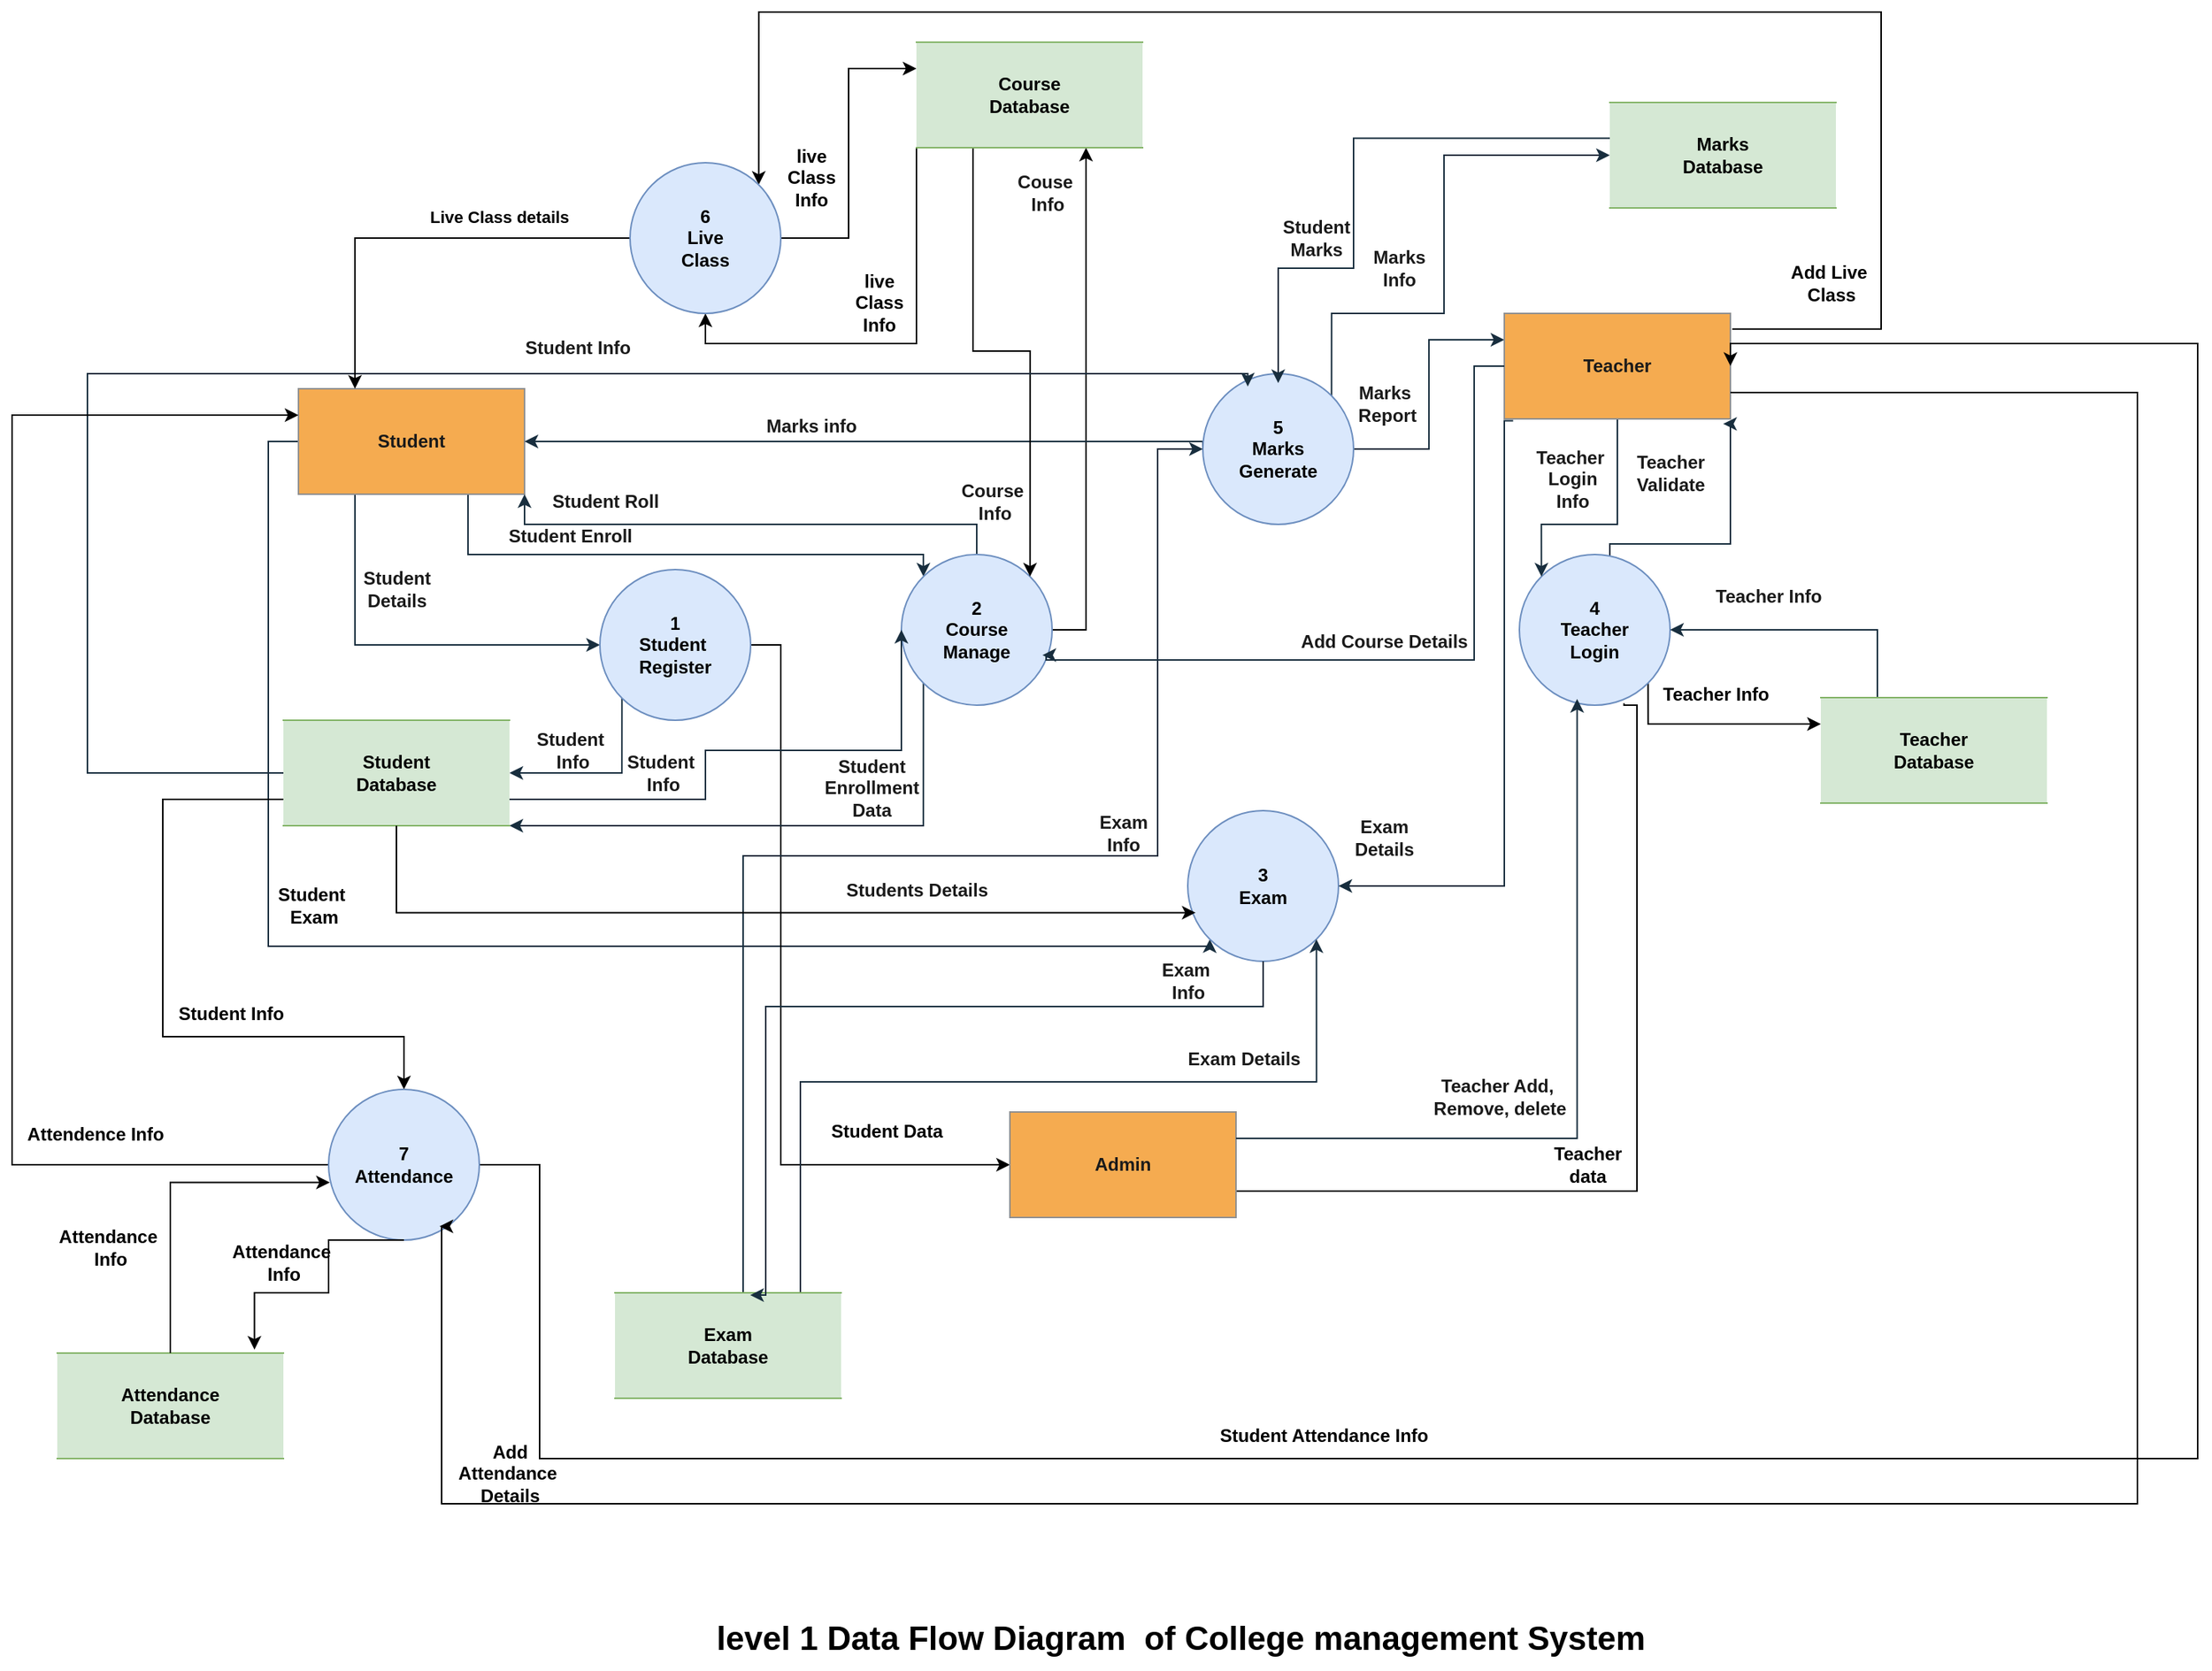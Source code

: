 <mxfile version="24.8.8">
  <diagram name="Page-1" id="-FiyF4BfpEK4GpRFa6xk">
    <mxGraphModel dx="1061" dy="547" grid="1" gridSize="10" guides="1" tooltips="1" connect="1" arrows="1" fold="1" page="1" pageScale="1" pageWidth="1654" pageHeight="1169" math="0" shadow="0">
      <root>
        <mxCell id="0" />
        <mxCell id="1" parent="0" />
        <mxCell id="WQAjMAXXMwpUOWAKvel7-142" style="edgeStyle=orthogonalEdgeStyle;rounded=0;orthogonalLoop=1;jettySize=auto;html=1;exitX=0.25;exitY=1;exitDx=0;exitDy=0;entryX=0;entryY=0.5;entryDx=0;entryDy=0;strokeColor=#182E3E;fontColor=#1A1A1A;fontStyle=1" parent="1" source="WQAjMAXXMwpUOWAKvel7-127" target="WQAjMAXXMwpUOWAKvel7-128" edge="1">
          <mxGeometry relative="1" as="geometry" />
        </mxCell>
        <mxCell id="WQAjMAXXMwpUOWAKvel7-145" style="edgeStyle=orthogonalEdgeStyle;rounded=0;orthogonalLoop=1;jettySize=auto;html=1;exitX=0.75;exitY=1;exitDx=0;exitDy=0;entryX=0;entryY=0;entryDx=0;entryDy=0;strokeColor=#182E3E;fontColor=#1A1A1A;fontStyle=1" parent="1" source="WQAjMAXXMwpUOWAKvel7-127" target="WQAjMAXXMwpUOWAKvel7-129" edge="1">
          <mxGeometry relative="1" as="geometry">
            <Array as="points">
              <mxPoint x="393" y="400" />
              <mxPoint x="695" y="400" />
            </Array>
          </mxGeometry>
        </mxCell>
        <mxCell id="WQAjMAXXMwpUOWAKvel7-167" style="edgeStyle=orthogonalEdgeStyle;rounded=0;orthogonalLoop=1;jettySize=auto;html=1;exitX=0;exitY=0.5;exitDx=0;exitDy=0;entryX=0;entryY=1;entryDx=0;entryDy=0;strokeColor=#182E3E;fontColor=#1A1A1A;fontStyle=1" parent="1" source="WQAjMAXXMwpUOWAKvel7-127" target="WQAjMAXXMwpUOWAKvel7-131" edge="1">
          <mxGeometry relative="1" as="geometry">
            <Array as="points">
              <mxPoint x="260" y="325" />
              <mxPoint x="260" y="660" />
              <mxPoint x="885" y="660" />
            </Array>
          </mxGeometry>
        </mxCell>
        <mxCell id="WQAjMAXXMwpUOWAKvel7-127" value="&lt;span&gt;Student&lt;/span&gt;" style="html=1;dashed=0;whiteSpace=wrap;labelBackgroundColor=none;fillColor=#F5AB50;strokeColor=#909090;fontColor=#1A1A1A;fontStyle=1" parent="1" vertex="1">
          <mxGeometry x="280" y="290" width="150" height="70" as="geometry" />
        </mxCell>
        <mxCell id="WQAjMAXXMwpUOWAKvel7-149" style="edgeStyle=orthogonalEdgeStyle;rounded=0;orthogonalLoop=1;jettySize=auto;html=1;exitX=0;exitY=1;exitDx=0;exitDy=0;entryX=1;entryY=0.5;entryDx=0;entryDy=0;strokeColor=#182E3E;fontColor=#1A1A1A;fontStyle=1" parent="1" source="WQAjMAXXMwpUOWAKvel7-128" target="WQAjMAXXMwpUOWAKvel7-137" edge="1">
          <mxGeometry relative="1" as="geometry">
            <Array as="points">
              <mxPoint x="495" y="545" />
            </Array>
          </mxGeometry>
        </mxCell>
        <mxCell id="PQfrKhIqfDEAwvToY8sM-42" style="edgeStyle=orthogonalEdgeStyle;rounded=0;orthogonalLoop=1;jettySize=auto;html=1;exitX=1;exitY=0.5;exitDx=0;exitDy=0;entryX=0;entryY=0.5;entryDx=0;entryDy=0;" parent="1" source="WQAjMAXXMwpUOWAKvel7-128" target="WQAjMAXXMwpUOWAKvel7-133" edge="1">
          <mxGeometry relative="1" as="geometry">
            <Array as="points">
              <mxPoint x="600" y="460" />
              <mxPoint x="600" y="805" />
            </Array>
          </mxGeometry>
        </mxCell>
        <mxCell id="WQAjMAXXMwpUOWAKvel7-128" value="&lt;span&gt;1&lt;/span&gt;&lt;div&gt;&lt;span&gt;Student&amp;nbsp;&lt;/span&gt;&lt;/div&gt;&lt;div&gt;&lt;span&gt;Register&lt;/span&gt;&lt;/div&gt;" style="shape=ellipse;html=1;dashed=0;whiteSpace=wrap;aspect=fixed;perimeter=ellipsePerimeter;labelBackgroundColor=none;fillColor=#dae8fc;strokeColor=#6c8ebf;fontStyle=1" parent="1" vertex="1">
          <mxGeometry x="480" y="410" width="100" height="100" as="geometry" />
        </mxCell>
        <mxCell id="WQAjMAXXMwpUOWAKvel7-147" style="edgeStyle=orthogonalEdgeStyle;rounded=0;orthogonalLoop=1;jettySize=auto;html=1;exitX=0.5;exitY=0;exitDx=0;exitDy=0;entryX=1;entryY=1;entryDx=0;entryDy=0;strokeColor=#182E3E;fontColor=#1A1A1A;fontStyle=1" parent="1" source="WQAjMAXXMwpUOWAKvel7-129" target="WQAjMAXXMwpUOWAKvel7-127" edge="1">
          <mxGeometry relative="1" as="geometry" />
        </mxCell>
        <mxCell id="WQAjMAXXMwpUOWAKvel7-153" style="edgeStyle=orthogonalEdgeStyle;rounded=0;orthogonalLoop=1;jettySize=auto;html=1;exitX=0;exitY=1;exitDx=0;exitDy=0;entryX=1;entryY=1;entryDx=0;entryDy=0;strokeColor=#182E3E;fontColor=#1A1A1A;fontStyle=1" parent="1" source="WQAjMAXXMwpUOWAKvel7-129" target="WQAjMAXXMwpUOWAKvel7-137" edge="1">
          <mxGeometry relative="1" as="geometry">
            <Array as="points">
              <mxPoint x="695" y="580" />
            </Array>
          </mxGeometry>
        </mxCell>
        <mxCell id="PQfrKhIqfDEAwvToY8sM-5" style="edgeStyle=orthogonalEdgeStyle;rounded=0;orthogonalLoop=1;jettySize=auto;html=1;exitX=1;exitY=0.5;exitDx=0;exitDy=0;entryX=0.75;entryY=1;entryDx=0;entryDy=0;" parent="1" source="WQAjMAXXMwpUOWAKvel7-129" target="WQAjMAXXMwpUOWAKvel7-138" edge="1">
          <mxGeometry relative="1" as="geometry" />
        </mxCell>
        <mxCell id="WQAjMAXXMwpUOWAKvel7-129" value="&lt;span&gt;2&lt;/span&gt;&lt;div&gt;&lt;span&gt;Course&lt;/span&gt;&lt;/div&gt;&lt;div&gt;&lt;span&gt;Manage&lt;/span&gt;&lt;/div&gt;" style="shape=ellipse;html=1;dashed=0;whiteSpace=wrap;aspect=fixed;perimeter=ellipsePerimeter;labelBackgroundColor=none;fillColor=#dae8fc;strokeColor=#6c8ebf;fontStyle=1" parent="1" vertex="1">
          <mxGeometry x="680" y="400" width="100" height="100" as="geometry" />
        </mxCell>
        <mxCell id="WQAjMAXXMwpUOWAKvel7-170" style="edgeStyle=orthogonalEdgeStyle;rounded=0;orthogonalLoop=1;jettySize=auto;html=1;exitX=0;exitY=0.5;exitDx=0;exitDy=0;entryX=1;entryY=0.5;entryDx=0;entryDy=0;strokeColor=#182E3E;fontColor=#1A1A1A;fontStyle=1" parent="1" source="WQAjMAXXMwpUOWAKvel7-130" target="WQAjMAXXMwpUOWAKvel7-127" edge="1">
          <mxGeometry relative="1" as="geometry">
            <Array as="points">
              <mxPoint x="880" y="325" />
            </Array>
          </mxGeometry>
        </mxCell>
        <mxCell id="WQAjMAXXMwpUOWAKvel7-193" style="edgeStyle=orthogonalEdgeStyle;rounded=0;orthogonalLoop=1;jettySize=auto;html=1;exitX=1;exitY=0.5;exitDx=0;exitDy=0;entryX=0;entryY=0.25;entryDx=0;entryDy=0;strokeColor=#182E3E;fontColor=#1A1A1A;" parent="1" source="WQAjMAXXMwpUOWAKvel7-130" target="WQAjMAXXMwpUOWAKvel7-134" edge="1">
          <mxGeometry relative="1" as="geometry" />
        </mxCell>
        <mxCell id="WQAjMAXXMwpUOWAKvel7-195" style="edgeStyle=orthogonalEdgeStyle;rounded=0;orthogonalLoop=1;jettySize=auto;html=1;exitX=1;exitY=0;exitDx=0;exitDy=0;entryX=0;entryY=0.5;entryDx=0;entryDy=0;strokeColor=#182E3E;fontColor=#1A1A1A;" parent="1" source="WQAjMAXXMwpUOWAKvel7-130" target="WQAjMAXXMwpUOWAKvel7-135" edge="1">
          <mxGeometry relative="1" as="geometry">
            <Array as="points">
              <mxPoint x="965" y="240" />
              <mxPoint x="1040" y="240" />
              <mxPoint x="1040" y="135" />
            </Array>
          </mxGeometry>
        </mxCell>
        <mxCell id="WQAjMAXXMwpUOWAKvel7-130" value="&lt;span&gt;5&lt;/span&gt;&lt;div&gt;&lt;span&gt;Marks&lt;/span&gt;&lt;/div&gt;&lt;div&gt;&lt;span&gt;Gener&lt;/span&gt;&lt;span style=&quot;color: rgba(0, 0, 0, 0); font-family: monospace; font-size: 0px; text-align: start; text-wrap-mode: nowrap; background-color: initial;&quot;&gt;%3CmxGraphModel%3E%3Croot%3E%3CmxCell%20id%3D%220%22%2F%3E%3CmxCell%20id%3D%221%22%20parent%3D%220%22%2F%3E%3CmxCell%20id%3D%222%22%20value%3D%22%26lt%3Bb%26gt%3B1%26lt%3B%2Fb%26gt%3B%26lt%3Bdiv%26gt%3B%26lt%3Bb%26gt%3BStudent%26amp%3Bnbsp%3B%26lt%3B%2Fb%26gt%3B%26lt%3B%2Fdiv%26gt%3B%26lt%3Bdiv%26gt%3B%26lt%3Bb%26gt%3BRegister%26lt%3B%2Fb%26gt%3B%26lt%3B%2Fdiv%26gt%3B%22%20style%3D%22shape%3Dellipse%3Bhtml%3D1%3Bdashed%3D0%3BwhiteSpace%3Dwrap%3Baspect%3Dfixed%3Bperimeter%3DellipsePerimeter%3B%22%20vertex%3D%221%22%20parent%3D%221%22%3E%3CmxGeometry%20x%3D%22680%22%20y%3D%22400%22%20width%3D%2270%22%20height%3D%2270%22%20as%3D%22geometry%22%2F%3E%3C%2FmxCell%3E%3C%2Froot%3E%3C%2FmxGraphModel%3E&lt;/span&gt;&lt;span style=&quot;background-color: initial;&quot;&gt;ate&lt;/span&gt;&lt;/div&gt;" style="shape=ellipse;html=1;dashed=0;whiteSpace=wrap;aspect=fixed;perimeter=ellipsePerimeter;labelBackgroundColor=none;fillColor=#dae8fc;strokeColor=#6c8ebf;fontStyle=1" parent="1" vertex="1">
          <mxGeometry x="880" y="280" width="100" height="100" as="geometry" />
        </mxCell>
        <mxCell id="WQAjMAXXMwpUOWAKvel7-131" value="&lt;span&gt;3&lt;/span&gt;&lt;div&gt;&lt;span&gt;Exam&lt;/span&gt;&lt;/div&gt;" style="shape=ellipse;html=1;dashed=0;whiteSpace=wrap;aspect=fixed;perimeter=ellipsePerimeter;labelBackgroundColor=none;fillColor=#dae8fc;strokeColor=#6c8ebf;fontStyle=1" parent="1" vertex="1">
          <mxGeometry x="870" y="570" width="100" height="100" as="geometry" />
        </mxCell>
        <mxCell id="WQAjMAXXMwpUOWAKvel7-182" style="edgeStyle=orthogonalEdgeStyle;rounded=0;orthogonalLoop=1;jettySize=auto;html=1;exitX=0.5;exitY=0;exitDx=0;exitDy=0;entryX=0.968;entryY=1.047;entryDx=0;entryDy=0;strokeColor=#182E3E;fontColor=#1A1A1A;entryPerimeter=0;fontStyle=1" parent="1" target="WQAjMAXXMwpUOWAKvel7-134" edge="1">
          <mxGeometry relative="1" as="geometry">
            <mxPoint x="1150" y="403" as="sourcePoint" />
            <mxPoint x="1229.8" y="315.73" as="targetPoint" />
            <Array as="points">
              <mxPoint x="1150" y="393" />
              <mxPoint x="1230" y="393" />
              <mxPoint x="1230" y="313" />
            </Array>
          </mxGeometry>
        </mxCell>
        <mxCell id="WQAjMAXXMwpUOWAKvel7-188" style="edgeStyle=orthogonalEdgeStyle;rounded=0;orthogonalLoop=1;jettySize=auto;html=1;exitX=0.039;exitY=1.017;exitDx=0;exitDy=0;entryX=1;entryY=0.5;entryDx=0;entryDy=0;strokeColor=#182E3E;fontColor=#1A1A1A;fontStyle=1;exitPerimeter=0;" parent="1" source="WQAjMAXXMwpUOWAKvel7-134" target="WQAjMAXXMwpUOWAKvel7-131" edge="1">
          <mxGeometry relative="1" as="geometry">
            <Array as="points">
              <mxPoint x="1080" y="311" />
              <mxPoint x="1080" y="620" />
            </Array>
          </mxGeometry>
        </mxCell>
        <mxCell id="PQfrKhIqfDEAwvToY8sM-20" style="edgeStyle=orthogonalEdgeStyle;rounded=0;orthogonalLoop=1;jettySize=auto;html=1;exitX=1;exitY=1;exitDx=0;exitDy=0;entryX=0;entryY=0.25;entryDx=0;entryDy=0;" parent="1" source="WQAjMAXXMwpUOWAKvel7-132" target="WQAjMAXXMwpUOWAKvel7-136" edge="1">
          <mxGeometry relative="1" as="geometry">
            <Array as="points">
              <mxPoint x="1175" y="513" />
            </Array>
          </mxGeometry>
        </mxCell>
        <mxCell id="PQfrKhIqfDEAwvToY8sM-44" style="edgeStyle=orthogonalEdgeStyle;rounded=0;orthogonalLoop=1;jettySize=auto;html=1;exitX=0.694;exitY=0.988;exitDx=0;exitDy=0;entryX=1;entryY=0.75;entryDx=0;entryDy=0;exitPerimeter=0;" parent="1" source="WQAjMAXXMwpUOWAKvel7-132" edge="1">
          <mxGeometry relative="1" as="geometry">
            <mxPoint x="1108" y="500" as="sourcePoint" />
            <mxPoint x="870" y="822.5" as="targetPoint" />
            <Array as="points">
              <mxPoint x="1168" y="500" />
              <mxPoint x="1168" y="823" />
            </Array>
          </mxGeometry>
        </mxCell>
        <mxCell id="WQAjMAXXMwpUOWAKvel7-132" value="4&lt;div&gt;Teacher&lt;br&gt;Login&lt;/div&gt;" style="shape=ellipse;html=1;dashed=0;whiteSpace=wrap;aspect=fixed;perimeter=ellipsePerimeter;labelBackgroundColor=none;fillColor=#dae8fc;strokeColor=#6c8ebf;fontStyle=1" parent="1" vertex="1">
          <mxGeometry x="1090" y="400" width="100" height="100" as="geometry" />
        </mxCell>
        <mxCell id="WQAjMAXXMwpUOWAKvel7-133" value="&lt;span&gt;Admin&lt;/span&gt;" style="html=1;dashed=0;whiteSpace=wrap;labelBackgroundColor=none;fillColor=#F5AB50;strokeColor=#909090;fontColor=#1A1A1A;fontStyle=1" parent="1" vertex="1">
          <mxGeometry x="752" y="770" width="150" height="70" as="geometry" />
        </mxCell>
        <mxCell id="WQAjMAXXMwpUOWAKvel7-180" style="edgeStyle=orthogonalEdgeStyle;rounded=0;orthogonalLoop=1;jettySize=auto;html=1;exitX=0.5;exitY=1;exitDx=0;exitDy=0;entryX=0;entryY=0;entryDx=0;entryDy=0;strokeColor=#182E3E;fontColor=#1A1A1A;fontStyle=1" parent="1" source="WQAjMAXXMwpUOWAKvel7-134" target="WQAjMAXXMwpUOWAKvel7-132" edge="1">
          <mxGeometry relative="1" as="geometry">
            <Array as="points">
              <mxPoint x="1155" y="380" />
              <mxPoint x="1105" y="380" />
            </Array>
          </mxGeometry>
        </mxCell>
        <mxCell id="PQfrKhIqfDEAwvToY8sM-13" style="edgeStyle=orthogonalEdgeStyle;rounded=0;orthogonalLoop=1;jettySize=auto;html=1;exitX=1.008;exitY=0.149;exitDx=0;exitDy=0;entryX=1;entryY=0;entryDx=0;entryDy=0;exitPerimeter=0;" parent="1" source="WQAjMAXXMwpUOWAKvel7-134" target="PQfrKhIqfDEAwvToY8sM-3" edge="1">
          <mxGeometry relative="1" as="geometry">
            <Array as="points">
              <mxPoint x="1330" y="250" />
              <mxPoint x="1330" y="40" />
              <mxPoint x="585" y="40" />
            </Array>
          </mxGeometry>
        </mxCell>
        <mxCell id="WQAjMAXXMwpUOWAKvel7-134" value="&lt;span&gt;Teacher&lt;/span&gt;" style="html=1;dashed=0;whiteSpace=wrap;labelBackgroundColor=none;fillColor=#F5AB50;strokeColor=#909090;fontColor=#1A1A1A;fontStyle=1" parent="1" vertex="1">
          <mxGeometry x="1080" y="240" width="150" height="70" as="geometry" />
        </mxCell>
        <mxCell id="WQAjMAXXMwpUOWAKvel7-197" style="edgeStyle=orthogonalEdgeStyle;rounded=0;orthogonalLoop=1;jettySize=auto;html=1;exitX=0;exitY=0.25;exitDx=0;exitDy=0;entryX=0.5;entryY=0;entryDx=0;entryDy=0;strokeColor=#182E3E;fontColor=#1A1A1A;" parent="1" edge="1">
          <mxGeometry relative="1" as="geometry">
            <mxPoint x="1150" y="123.76" as="sourcePoint" />
            <mxPoint x="930" y="286.26" as="targetPoint" />
            <Array as="points">
              <mxPoint x="980" y="124" />
              <mxPoint x="980" y="210" />
              <mxPoint x="930" y="210" />
            </Array>
          </mxGeometry>
        </mxCell>
        <mxCell id="WQAjMAXXMwpUOWAKvel7-135" value="Marks&lt;div&gt;Database&lt;/div&gt;" style="html=1;dashed=0;whiteSpace=wrap;shape=partialRectangle;right=0;left=0;labelBackgroundColor=none;fillColor=#d5e8d4;strokeColor=#82b366;fontStyle=1" parent="1" vertex="1">
          <mxGeometry x="1150" y="100" width="150" height="70" as="geometry" />
        </mxCell>
        <mxCell id="WQAjMAXXMwpUOWAKvel7-186" style="edgeStyle=orthogonalEdgeStyle;rounded=0;orthogonalLoop=1;jettySize=auto;html=1;exitX=0.25;exitY=0;exitDx=0;exitDy=0;strokeColor=#182E3E;fontColor=#1A1A1A;fontStyle=1" parent="1" source="WQAjMAXXMwpUOWAKvel7-136" target="WQAjMAXXMwpUOWAKvel7-132" edge="1">
          <mxGeometry relative="1" as="geometry" />
        </mxCell>
        <mxCell id="WQAjMAXXMwpUOWAKvel7-136" value="Teacher&lt;span style=&quot;color: rgba(0, 0, 0, 0); font-family: monospace; font-size: 0px; text-align: start; text-wrap-mode: nowrap;&quot;&gt;%3CmxGraphModel%3E%3Croot%3E%3CmxCell%20id%3D%220%22%2F%3E%3CmxCell%20id%3D%221%22%20parent%3D%220%22%2F%3E%3CmxCell%20id%3D%222%22%20value%3D%22Marks%26lt%3Bdiv%26gt%3BDatabase%26lt%3B%2Fdiv%26gt%3B%22%20style%3D%22html%3D1%3Bdashed%3D0%3BwhiteSpace%3Dwrap%3Bshape%3DpartialRectangle%3Bright%3D0%3Bleft%3D0%3B%22%20vertex%3D%221%22%20parent%3D%221%22%3E%3CmxGeometry%20x%3D%221390%22%20y%3D%22570%22%20width%3D%22150%22%20height%3D%2270%22%20as%3D%22geometry%22%2F%3E%3C%2FmxCell%3E%3C%2Froot%3E%3C%2FmxGraphModel%3E&lt;/span&gt;&lt;br&gt;&lt;div&gt;D&lt;span style=&quot;color: rgba(0, 0, 0, 0); font-family: monospace; font-size: 0px; text-align: start; text-wrap-mode: nowrap; background-color: initial;&quot;&gt;%3CmxGraphModel%3E%3Croot%3E%3CmxCell%20id%3D%220%22%2F%3E%3CmxCell%20id%3D%221%22%20parent%3D%220%22%2F%3E%3CmxCell%20id%3D%222%22%20value%3D%22Marks%26lt%3Bdiv%26gt%3BDatabase%26lt%3B%2Fdiv%26gt%3B%22%20style%3D%22html%3D1%3Bdashed%3D0%3BwhiteSpace%3Dwrap%3Bshape%3DpartialRectangle%3Bright%3D0%3Bleft%3D0%3B%22%20vertex%3D%221%22%20parent%3D%221%22%3E%3CmxGeometry%20x%3D%221390%22%20y%3D%22570%22%20width%3D%22150%22%20height%3D%2270%22%20as%3D%22geometry%22%2F%3E%3C%2FmxCell%3E%3C%2Froot%3E%3C%2FmxGraphModel%3E&lt;/span&gt;&lt;span style=&quot;background-color: initial;&quot;&gt;atabase&lt;/span&gt;&lt;/div&gt;" style="html=1;dashed=0;whiteSpace=wrap;shape=partialRectangle;right=0;left=0;labelBackgroundColor=none;fillColor=#d5e8d4;strokeColor=#82b366;fontStyle=1" parent="1" vertex="1">
          <mxGeometry x="1290" y="495" width="150" height="70" as="geometry" />
        </mxCell>
        <mxCell id="WQAjMAXXMwpUOWAKvel7-151" style="edgeStyle=orthogonalEdgeStyle;rounded=0;orthogonalLoop=1;jettySize=auto;html=1;exitX=1;exitY=0.75;exitDx=0;exitDy=0;entryX=0;entryY=0.5;entryDx=0;entryDy=0;strokeColor=#182E3E;fontColor=#1A1A1A;fontStyle=1" parent="1" source="WQAjMAXXMwpUOWAKvel7-137" target="WQAjMAXXMwpUOWAKvel7-129" edge="1">
          <mxGeometry relative="1" as="geometry">
            <Array as="points">
              <mxPoint x="550" y="563" />
              <mxPoint x="550" y="530" />
              <mxPoint x="680" y="530" />
            </Array>
          </mxGeometry>
        </mxCell>
        <mxCell id="PQfrKhIqfDEAwvToY8sM-24" style="edgeStyle=orthogonalEdgeStyle;rounded=0;orthogonalLoop=1;jettySize=auto;html=1;exitX=0;exitY=0.75;exitDx=0;exitDy=0;" parent="1" source="WQAjMAXXMwpUOWAKvel7-137" target="PQfrKhIqfDEAwvToY8sM-22" edge="1">
          <mxGeometry relative="1" as="geometry">
            <Array as="points">
              <mxPoint x="190" y="563" />
              <mxPoint x="190" y="720" />
              <mxPoint x="350" y="720" />
            </Array>
          </mxGeometry>
        </mxCell>
        <mxCell id="WQAjMAXXMwpUOWAKvel7-137" value="&lt;div&gt;Student&lt;/div&gt;&lt;div&gt;D&lt;span style=&quot;color: rgba(0, 0, 0, 0); font-family: monospace; font-size: 0px; text-align: start; text-wrap-mode: nowrap; background-color: initial;&quot;&gt;%3CmxGraphModel%3E%3Croot%3E%3CmxCell%20id%3D%220%22%2F%3E%3CmxCell%20id%3D%221%22%20parent%3D%220%22%2F%3E%3CmxCell%20id%3D%222%22%20value%3D%22Marks%26lt%3Bdiv%26gt%3BDatabase%26lt%3B%2Fdiv%26gt%3B%22%20style%3D%22html%3D1%3Bdashed%3D0%3BwhiteSpace%3Dwrap%3Bshape%3DpartialRectangle%3Bright%3D0%3Bleft%3D0%3B%22%20vertex%3D%221%22%20parent%3D%221%22%3E%3CmxGeometry%20x%3D%221390%22%20y%3D%22570%22%20width%3D%22150%22%20height%3D%2270%22%20as%3D%22geometry%22%2F%3E%3C%2FmxCell%3E%3C%2Froot%3E%3C%2FmxGraphModel%3E&lt;/span&gt;&lt;span style=&quot;background-color: initial;&quot;&gt;atabase&lt;/span&gt;&lt;/div&gt;" style="html=1;dashed=0;whiteSpace=wrap;shape=partialRectangle;right=0;left=0;labelBackgroundColor=none;fillColor=#d5e8d4;strokeColor=#82b366;fontStyle=1" parent="1" vertex="1">
          <mxGeometry x="270" y="510" width="150" height="70" as="geometry" />
        </mxCell>
        <mxCell id="PQfrKhIqfDEAwvToY8sM-4" style="edgeStyle=orthogonalEdgeStyle;rounded=0;orthogonalLoop=1;jettySize=auto;html=1;exitX=0.25;exitY=1;exitDx=0;exitDy=0;entryX=1;entryY=0;entryDx=0;entryDy=0;" parent="1" source="WQAjMAXXMwpUOWAKvel7-138" target="WQAjMAXXMwpUOWAKvel7-129" edge="1">
          <mxGeometry relative="1" as="geometry" />
        </mxCell>
        <mxCell id="PQfrKhIqfDEAwvToY8sM-18" style="edgeStyle=orthogonalEdgeStyle;rounded=0;orthogonalLoop=1;jettySize=auto;html=1;exitX=0;exitY=1;exitDx=0;exitDy=0;entryX=0.5;entryY=1;entryDx=0;entryDy=0;" parent="1" source="WQAjMAXXMwpUOWAKvel7-138" target="PQfrKhIqfDEAwvToY8sM-3" edge="1">
          <mxGeometry relative="1" as="geometry" />
        </mxCell>
        <mxCell id="WQAjMAXXMwpUOWAKvel7-138" value="&lt;div&gt;Course&lt;/div&gt;&lt;div&gt;D&lt;span style=&quot;color: rgba(0, 0, 0, 0); font-family: monospace; font-size: 0px; text-align: start; text-wrap-mode: nowrap; background-color: initial;&quot;&gt;%3CmxGraphModel%3E%3Croot%3E%3CmxCell%20id%3D%220%22%2F%3E%3CmxCell%20id%3D%221%22%20parent%3D%220%22%2F%3E%3CmxCell%20id%3D%222%22%20value%3D%22Marks%26lt%3Bdiv%26gt%3BDatabase%26lt%3B%2Fdiv%26gt%3B%22%20style%3D%22html%3D1%3Bdashed%3D0%3BwhiteSpace%3Dwrap%3Bshape%3DpartialRectangle%3Bright%3D0%3Bleft%3D0%3B%22%20vertex%3D%221%22%20parent%3D%221%22%3E%3CmxGeometry%20x%3D%221390%22%20y%3D%22570%22%20width%3D%22150%22%20height%3D%2270%22%20as%3D%22geometry%22%2F%3E%3C%2FmxCell%3E%3C%2Froot%3E%3C%2FmxGraphModel%3E&lt;/span&gt;&lt;span style=&quot;background-color: initial;&quot;&gt;atabase&lt;/span&gt;&lt;/div&gt;" style="html=1;dashed=0;whiteSpace=wrap;shape=partialRectangle;right=0;left=0;labelBackgroundColor=none;fillColor=#d5e8d4;strokeColor=#82b366;fontStyle=1" parent="1" vertex="1">
          <mxGeometry x="690" y="60" width="150" height="70" as="geometry" />
        </mxCell>
        <mxCell id="WQAjMAXXMwpUOWAKvel7-172" style="edgeStyle=orthogonalEdgeStyle;rounded=0;orthogonalLoop=1;jettySize=auto;html=1;exitX=0.5;exitY=0;exitDx=0;exitDy=0;strokeColor=#182E3E;fontColor=#1A1A1A;fontStyle=1" parent="1" source="WQAjMAXXMwpUOWAKvel7-139" target="WQAjMAXXMwpUOWAKvel7-130" edge="1">
          <mxGeometry relative="1" as="geometry">
            <Array as="points">
              <mxPoint x="575" y="600" />
              <mxPoint x="850" y="600" />
              <mxPoint x="850" y="330" />
            </Array>
          </mxGeometry>
        </mxCell>
        <mxCell id="WQAjMAXXMwpUOWAKvel7-176" style="edgeStyle=orthogonalEdgeStyle;rounded=0;orthogonalLoop=1;jettySize=auto;html=1;exitX=0.75;exitY=0;exitDx=0;exitDy=0;entryX=1;entryY=1;entryDx=0;entryDy=0;strokeColor=#182E3E;fontColor=#1A1A1A;fontStyle=1" parent="1" source="WQAjMAXXMwpUOWAKvel7-139" target="WQAjMAXXMwpUOWAKvel7-131" edge="1">
          <mxGeometry relative="1" as="geometry">
            <Array as="points">
              <mxPoint x="613" y="750" />
              <mxPoint x="955" y="750" />
            </Array>
          </mxGeometry>
        </mxCell>
        <mxCell id="WQAjMAXXMwpUOWAKvel7-139" value="&lt;div&gt;Exam&lt;/div&gt;&lt;div&gt;&lt;span style=&quot;background-color: initial;&quot;&gt;D&lt;/span&gt;&lt;span style=&quot;background-color: initial; text-wrap-mode: nowrap; color: rgba(0, 0, 0, 0); font-family: monospace; font-size: 0px; text-align: start;&quot;&gt;%3CmxGraphModel%3E%3Croot%3E%3CmxCell%20id%3D%220%22%2F%3E%3CmxCell%20id%3D%221%22%20parent%3D%220%22%2F%3E%3CmxCell%20id%3D%222%22%20value%3D%22Marks%26lt%3Bdiv%26gt%3BDatabase%26lt%3B%2Fdiv%26gt%3B%22%20style%3D%22html%3D1%3Bdashed%3D0%3BwhiteSpace%3Dwrap%3Bshape%3DpartialRectangle%3Bright%3D0%3Bleft%3D0%3B%22%20vertex%3D%221%22%20parent%3D%221%22%3E%3CmxGeometry%20x%3D%221390%22%20y%3D%22570%22%20width%3D%22150%22%20height%3D%2270%22%20as%3D%22geometry%22%2F%3E%3C%2FmxCell%3E%3C%2Froot%3E%3C%2FmxGraphModel%3E&lt;/span&gt;&lt;span style=&quot;background-color: initial;&quot;&gt;atabase&lt;/span&gt;&lt;/div&gt;" style="html=1;dashed=0;whiteSpace=wrap;shape=partialRectangle;right=0;left=0;labelBackgroundColor=none;fillColor=#d5e8d4;strokeColor=#82b366;fontStyle=1" parent="1" vertex="1">
          <mxGeometry x="490" y="890" width="150" height="70" as="geometry" />
        </mxCell>
        <mxCell id="WQAjMAXXMwpUOWAKvel7-143" value="Student&lt;br&gt;Details" style="text;html=1;align=center;verticalAlign=middle;resizable=0;points=[];autosize=1;strokeColor=none;fillColor=none;fontColor=#1A1A1A;fontStyle=1" parent="1" vertex="1">
          <mxGeometry x="315" y="403" width="60" height="40" as="geometry" />
        </mxCell>
        <mxCell id="WQAjMAXXMwpUOWAKvel7-146" value="Student Enroll" style="text;html=1;align=center;verticalAlign=middle;resizable=0;points=[];autosize=1;strokeColor=none;fillColor=none;fontColor=#1A1A1A;fontStyle=1" parent="1" vertex="1">
          <mxGeometry x="410" y="373" width="100" height="30" as="geometry" />
        </mxCell>
        <mxCell id="WQAjMAXXMwpUOWAKvel7-148" value="Student Roll&amp;nbsp;" style="text;html=1;align=center;verticalAlign=middle;resizable=0;points=[];autosize=1;strokeColor=none;fillColor=none;fontColor=#1A1A1A;fontStyle=1" parent="1" vertex="1">
          <mxGeometry x="440" y="350" width="90" height="30" as="geometry" />
        </mxCell>
        <mxCell id="WQAjMAXXMwpUOWAKvel7-150" value="&lt;div&gt;Student&lt;div&gt;&amp;nbsp;Info&lt;/div&gt;&lt;/div&gt;" style="text;html=1;align=center;verticalAlign=middle;resizable=0;points=[];autosize=1;strokeColor=none;fillColor=none;fontColor=#1A1A1A;fontStyle=1" parent="1" vertex="1">
          <mxGeometry x="430" y="510" width="60" height="40" as="geometry" />
        </mxCell>
        <mxCell id="WQAjMAXXMwpUOWAKvel7-152" value="&lt;div&gt;Student&lt;div&gt;&amp;nbsp;Info&lt;/div&gt;&lt;/div&gt;" style="text;html=1;align=center;verticalAlign=middle;resizable=0;points=[];autosize=1;strokeColor=none;fillColor=none;fontColor=#1A1A1A;fontStyle=1" parent="1" vertex="1">
          <mxGeometry x="490" y="525" width="60" height="40" as="geometry" />
        </mxCell>
        <mxCell id="WQAjMAXXMwpUOWAKvel7-154" value="Student&lt;br&gt;Enrollment&lt;br&gt;Data" style="text;html=1;align=center;verticalAlign=middle;resizable=0;points=[];autosize=1;strokeColor=none;fillColor=none;fontColor=#1A1A1A;fontStyle=1" parent="1" vertex="1">
          <mxGeometry x="620" y="525" width="80" height="60" as="geometry" />
        </mxCell>
        <mxCell id="WQAjMAXXMwpUOWAKvel7-158" value="&lt;span&gt;Students Details&lt;/span&gt;" style="text;html=1;align=center;verticalAlign=middle;resizable=0;points=[];autosize=1;strokeColor=none;fillColor=none;fontColor=#1A1A1A;fontStyle=1" parent="1" vertex="1">
          <mxGeometry x="635" y="608" width="110" height="30" as="geometry" />
        </mxCell>
        <mxCell id="WQAjMAXXMwpUOWAKvel7-163" value="&lt;span&gt;Course&lt;/span&gt;&lt;div&gt;&lt;span&gt;&amp;nbsp;Info&lt;/span&gt;&lt;/div&gt;" style="text;html=1;align=center;verticalAlign=middle;resizable=0;points=[];autosize=1;strokeColor=none;fillColor=none;fontColor=#1A1A1A;fontStyle=1" parent="1" vertex="1">
          <mxGeometry x="710" y="345" width="60" height="40" as="geometry" />
        </mxCell>
        <mxCell id="WQAjMAXXMwpUOWAKvel7-165" value="&lt;span&gt;Couse&lt;/span&gt;&lt;div&gt;&lt;span&gt;&amp;nbsp;Info&lt;/span&gt;&lt;/div&gt;" style="text;html=1;align=center;verticalAlign=middle;resizable=0;points=[];autosize=1;strokeColor=none;fillColor=none;fontColor=#1A1A1A;fontStyle=1" parent="1" vertex="1">
          <mxGeometry x="745" y="140" width="60" height="40" as="geometry" />
        </mxCell>
        <mxCell id="WQAjMAXXMwpUOWAKvel7-171" value="Marks info" style="text;html=1;align=center;verticalAlign=middle;resizable=0;points=[];autosize=1;strokeColor=none;fillColor=none;fontColor=#1A1A1A;fontStyle=1" parent="1" vertex="1">
          <mxGeometry x="580" y="300" width="80" height="30" as="geometry" />
        </mxCell>
        <mxCell id="WQAjMAXXMwpUOWAKvel7-173" value="&lt;span&gt;Exam&lt;br&gt;Info&lt;/span&gt;" style="text;html=1;align=center;verticalAlign=middle;resizable=0;points=[];autosize=1;strokeColor=none;fillColor=none;fontColor=#1A1A1A;fontStyle=1" parent="1" vertex="1">
          <mxGeometry x="802" y="565" width="50" height="40" as="geometry" />
        </mxCell>
        <mxCell id="WQAjMAXXMwpUOWAKvel7-174" style="edgeStyle=orthogonalEdgeStyle;rounded=0;orthogonalLoop=1;jettySize=auto;html=1;exitX=0.5;exitY=1;exitDx=0;exitDy=0;entryX=0.598;entryY=0.022;entryDx=0;entryDy=0;entryPerimeter=0;strokeColor=#182E3E;fontColor=#1A1A1A;fontStyle=1" parent="1" source="WQAjMAXXMwpUOWAKvel7-131" target="WQAjMAXXMwpUOWAKvel7-139" edge="1">
          <mxGeometry relative="1" as="geometry">
            <Array as="points">
              <mxPoint x="920" y="700" />
              <mxPoint x="590" y="700" />
              <mxPoint x="590" y="891" />
            </Array>
          </mxGeometry>
        </mxCell>
        <mxCell id="WQAjMAXXMwpUOWAKvel7-175" value="&lt;span&gt;Exam&amp;nbsp;&lt;br&gt;Info&lt;/span&gt;" style="text;html=1;align=center;verticalAlign=middle;resizable=0;points=[];autosize=1;strokeColor=none;fillColor=none;fontColor=#1A1A1A;fontStyle=1" parent="1" vertex="1">
          <mxGeometry x="840" y="663" width="60" height="40" as="geometry" />
        </mxCell>
        <mxCell id="WQAjMAXXMwpUOWAKvel7-177" value="&lt;span&gt;Exam Details&lt;/span&gt;" style="text;html=1;align=center;verticalAlign=middle;resizable=0;points=[];autosize=1;strokeColor=none;fillColor=none;fontColor=#1A1A1A;fontStyle=1" parent="1" vertex="1">
          <mxGeometry x="862" y="720" width="90" height="30" as="geometry" />
        </mxCell>
        <mxCell id="WQAjMAXXMwpUOWAKvel7-178" style="edgeStyle=orthogonalEdgeStyle;rounded=0;orthogonalLoop=1;jettySize=auto;html=1;exitX=1;exitY=0.25;exitDx=0;exitDy=0;entryX=0.383;entryY=0.959;entryDx=0;entryDy=0;entryPerimeter=0;strokeColor=#182E3E;fontColor=#1A1A1A;fontStyle=1" parent="1" source="WQAjMAXXMwpUOWAKvel7-133" target="WQAjMAXXMwpUOWAKvel7-132" edge="1">
          <mxGeometry relative="1" as="geometry" />
        </mxCell>
        <mxCell id="WQAjMAXXMwpUOWAKvel7-179" value="&lt;span&gt;Teacher Add,&lt;/span&gt;&lt;div&gt;&lt;span&gt;&amp;nbsp;Remove, delete&lt;/span&gt;&lt;br&gt;&lt;/div&gt;" style="text;html=1;align=center;verticalAlign=middle;resizable=0;points=[];autosize=1;strokeColor=none;fillColor=none;fontColor=#1A1A1A;fontStyle=1" parent="1" vertex="1">
          <mxGeometry x="1020" y="740" width="110" height="40" as="geometry" />
        </mxCell>
        <mxCell id="WQAjMAXXMwpUOWAKvel7-181" value="&lt;span&gt;Teacher&amp;nbsp;&lt;/span&gt;&lt;div&gt;&lt;span&gt;Login&lt;/span&gt;&lt;div&gt;&lt;span&gt;Info&lt;/span&gt;&lt;/div&gt;&lt;/div&gt;" style="text;html=1;align=center;verticalAlign=middle;resizable=0;points=[];autosize=1;strokeColor=none;fillColor=none;fontColor=#1A1A1A;fontStyle=1" parent="1" vertex="1">
          <mxGeometry x="1090" y="320" width="70" height="60" as="geometry" />
        </mxCell>
        <mxCell id="WQAjMAXXMwpUOWAKvel7-183" value="&lt;span&gt;Teacher&lt;br&gt;Validate&lt;/span&gt;" style="text;html=1;align=center;verticalAlign=middle;resizable=0;points=[];autosize=1;strokeColor=none;fillColor=none;fontColor=#1A1A1A;fontStyle=1" parent="1" vertex="1">
          <mxGeometry x="1155" y="326" width="70" height="40" as="geometry" />
        </mxCell>
        <mxCell id="WQAjMAXXMwpUOWAKvel7-187" value="&lt;span&gt;Teacher Info&lt;/span&gt;" style="text;html=1;align=center;verticalAlign=middle;resizable=0;points=[];autosize=1;strokeColor=none;fillColor=none;fontColor=#1A1A1A;fontStyle=1" parent="1" vertex="1">
          <mxGeometry x="1210" y="413" width="90" height="30" as="geometry" />
        </mxCell>
        <mxCell id="WQAjMAXXMwpUOWAKvel7-189" value="&lt;span&gt;Exam&lt;br&gt;Details&lt;/span&gt;" style="text;html=1;align=center;verticalAlign=middle;resizable=0;points=[];autosize=1;strokeColor=none;fillColor=none;fontColor=#1A1A1A;fontStyle=1" parent="1" vertex="1">
          <mxGeometry x="970" y="568" width="60" height="40" as="geometry" />
        </mxCell>
        <mxCell id="WQAjMAXXMwpUOWAKvel7-191" style="edgeStyle=orthogonalEdgeStyle;rounded=0;orthogonalLoop=1;jettySize=auto;html=1;entryX=0.936;entryY=0.668;entryDx=0;entryDy=0;entryPerimeter=0;strokeColor=#182E3E;fontColor=#1A1A1A;fontStyle=1;exitX=0;exitY=0.5;exitDx=0;exitDy=0;" parent="1" source="WQAjMAXXMwpUOWAKvel7-134" target="WQAjMAXXMwpUOWAKvel7-129" edge="1">
          <mxGeometry relative="1" as="geometry">
            <mxPoint x="1094" y="313" as="sourcePoint" />
            <Array as="points">
              <mxPoint x="1060" y="275" />
              <mxPoint x="1060" y="470" />
              <mxPoint x="776" y="470" />
              <mxPoint x="776" y="467" />
            </Array>
          </mxGeometry>
        </mxCell>
        <mxCell id="WQAjMAXXMwpUOWAKvel7-192" value="Add Course Details" style="text;html=1;align=center;verticalAlign=middle;resizable=0;points=[];autosize=1;strokeColor=none;fillColor=none;fontColor=#1A1A1A;fontStyle=1" parent="1" vertex="1">
          <mxGeometry x="935" y="443" width="130" height="30" as="geometry" />
        </mxCell>
        <mxCell id="WQAjMAXXMwpUOWAKvel7-194" value="&lt;b&gt;Marks&amp;nbsp;&lt;/b&gt;&lt;div&gt;&lt;b&gt;Report&lt;/b&gt;&lt;/div&gt;" style="text;html=1;align=center;verticalAlign=middle;resizable=0;points=[];autosize=1;strokeColor=none;fillColor=none;fontColor=#1A1A1A;" parent="1" vertex="1">
          <mxGeometry x="972" y="280" width="60" height="40" as="geometry" />
        </mxCell>
        <mxCell id="WQAjMAXXMwpUOWAKvel7-196" value="&lt;b&gt;Marks&lt;br&gt;Info&lt;/b&gt;" style="text;html=1;align=center;verticalAlign=middle;resizable=0;points=[];autosize=1;strokeColor=none;fillColor=none;fontColor=#1A1A1A;" parent="1" vertex="1">
          <mxGeometry x="980" y="190" width="60" height="40" as="geometry" />
        </mxCell>
        <mxCell id="WQAjMAXXMwpUOWAKvel7-198" value="&lt;b&gt;Student&lt;br&gt;Marks&lt;/b&gt;" style="text;html=1;align=center;verticalAlign=middle;resizable=0;points=[];autosize=1;strokeColor=none;fillColor=none;fontColor=#1A1A1A;" parent="1" vertex="1">
          <mxGeometry x="920" y="170" width="70" height="40" as="geometry" />
        </mxCell>
        <mxCell id="WQAjMAXXMwpUOWAKvel7-199" style="edgeStyle=orthogonalEdgeStyle;rounded=0;orthogonalLoop=1;jettySize=auto;html=1;exitX=0;exitY=0.5;exitDx=0;exitDy=0;entryX=0.298;entryY=0.085;entryDx=0;entryDy=0;entryPerimeter=0;strokeColor=#182E3E;fontColor=#1A1A1A;" parent="1" source="WQAjMAXXMwpUOWAKvel7-137" target="WQAjMAXXMwpUOWAKvel7-130" edge="1">
          <mxGeometry relative="1" as="geometry">
            <Array as="points">
              <mxPoint x="140" y="545" />
              <mxPoint x="140" y="280" />
              <mxPoint x="910" y="280" />
            </Array>
          </mxGeometry>
        </mxCell>
        <mxCell id="WQAjMAXXMwpUOWAKvel7-200" value="&lt;b&gt;Student Info&lt;/b&gt;" style="text;html=1;align=center;verticalAlign=middle;resizable=0;points=[];autosize=1;strokeColor=none;fillColor=none;fontColor=#1A1A1A;" parent="1" vertex="1">
          <mxGeometry x="420" y="248" width="90" height="30" as="geometry" />
        </mxCell>
        <mxCell id="PQfrKhIqfDEAwvToY8sM-1" style="edgeStyle=orthogonalEdgeStyle;rounded=0;orthogonalLoop=1;jettySize=auto;html=1;exitX=0.5;exitY=1;exitDx=0;exitDy=0;entryX=0.052;entryY=0.677;entryDx=0;entryDy=0;entryPerimeter=0;" parent="1" source="WQAjMAXXMwpUOWAKvel7-137" target="WQAjMAXXMwpUOWAKvel7-131" edge="1">
          <mxGeometry relative="1" as="geometry" />
        </mxCell>
        <mxCell id="PQfrKhIqfDEAwvToY8sM-2" value="&lt;b&gt;Student&amp;nbsp;&lt;br&gt;Exam&lt;/b&gt;" style="text;html=1;align=center;verticalAlign=middle;resizable=0;points=[];autosize=1;strokeColor=none;fillColor=none;" parent="1" vertex="1">
          <mxGeometry x="255" y="613" width="70" height="40" as="geometry" />
        </mxCell>
        <mxCell id="PQfrKhIqfDEAwvToY8sM-10" style="edgeStyle=orthogonalEdgeStyle;rounded=0;orthogonalLoop=1;jettySize=auto;html=1;exitX=0;exitY=0.5;exitDx=0;exitDy=0;entryX=0.25;entryY=0;entryDx=0;entryDy=0;" parent="1" source="PQfrKhIqfDEAwvToY8sM-3" target="WQAjMAXXMwpUOWAKvel7-127" edge="1">
          <mxGeometry relative="1" as="geometry" />
        </mxCell>
        <mxCell id="PQfrKhIqfDEAwvToY8sM-11" value="&lt;b&gt;Live Class details&lt;/b&gt;" style="edgeLabel;html=1;align=center;verticalAlign=middle;resizable=0;points=[];" parent="PQfrKhIqfDEAwvToY8sM-10" vertex="1" connectable="0">
          <mxGeometry x="-0.379" y="-14" relative="1" as="geometry">
            <mxPoint as="offset" />
          </mxGeometry>
        </mxCell>
        <mxCell id="PQfrKhIqfDEAwvToY8sM-16" style="edgeStyle=orthogonalEdgeStyle;rounded=0;orthogonalLoop=1;jettySize=auto;html=1;exitX=1;exitY=0.5;exitDx=0;exitDy=0;entryX=0;entryY=0.25;entryDx=0;entryDy=0;" parent="1" source="PQfrKhIqfDEAwvToY8sM-3" target="WQAjMAXXMwpUOWAKvel7-138" edge="1">
          <mxGeometry relative="1" as="geometry" />
        </mxCell>
        <mxCell id="PQfrKhIqfDEAwvToY8sM-3" value="6&lt;div&gt;Live&lt;/div&gt;&lt;div&gt;Class&lt;/div&gt;" style="shape=ellipse;html=1;dashed=0;whiteSpace=wrap;aspect=fixed;perimeter=ellipsePerimeter;labelBackgroundColor=none;fillColor=#dae8fc;strokeColor=#6c8ebf;fontStyle=1" parent="1" vertex="1">
          <mxGeometry x="500" y="140" width="100" height="100" as="geometry" />
        </mxCell>
        <mxCell id="PQfrKhIqfDEAwvToY8sM-6" value="&lt;span style=&quot;color: rgba(0, 0, 0, 0); font-family: monospace; font-size: 0px; text-align: start;&quot;&gt;%3CmxGraphModel%3E%3Croot%3E%3CmxCell%20id%3D%220%22%2F%3E%3CmxCell%20id%3D%221%22%20parent%3D%220%22%2F%3E%3CmxCell%20id%3D%222%22%20value%3D%22%26lt%3Bspan%26gt%3B5%26lt%3B%2Fspan%26gt%3B%26lt%3Bdiv%26gt%3B%26lt%3Bspan%26gt%3BMarks%26lt%3B%2Fspan%26gt%3B%26lt%3B%2Fdiv%26gt%3B%26lt%3Bdiv%26gt%3B%26lt%3Bspan%26gt%3BGener%26lt%3B%2Fspan%26gt%3B%26lt%3Bspan%20style%3D%26quot%3Bcolor%3A%20rgba(0%2C%200%2C%200%2C%200)%3B%20font-family%3A%20monospace%3B%20font-size%3A%200px%3B%20text-align%3A%20start%3B%20text-wrap-mode%3A%20nowrap%3B%20background-color%3A%20initial%3B%26quot%3B%26gt%3B%253CmxGraphModel%253E%253Croot%253E%253CmxCell%2520id%253D%25220%2522%252F%253E%253CmxCell%2520id%253D%25221%2522%2520parent%253D%25220%2522%252F%253E%253CmxCell%2520id%253D%25222%2522%2520value%253D%2522%2526lt%253Bb%2526gt%253B1%2526lt%253B%252Fb%2526gt%253B%2526lt%253Bdiv%2526gt%253B%2526lt%253Bb%2526gt%253BStudent%2526amp%253Bnbsp%253B%2526lt%253B%252Fb%2526gt%253B%2526lt%253B%252Fdiv%2526gt%253B%2526lt%253Bdiv%2526gt%253B%2526lt%253Bb%2526gt%253BRegister%2526lt%253B%252Fb%2526gt%253B%2526lt%253B%252Fdiv%2526gt%253B%2522%2520style%253D%2522shape%253Dellipse%253Bhtml%253D1%253Bdashed%253D0%253BwhiteSpace%253Dwrap%253Baspect%253Dfixed%253Bperimeter%253DellipsePerimeter%253B%2522%2520vertex%253D%25221%2522%2520parent%253D%25221%2522%253E%253CmxGeometry%2520x%253D%2522680%2522%2520y%253D%2522400%2522%2520width%253D%252270%2522%2520height%253D%252270%2522%2520as%253D%2522geometry%2522%252F%253E%253C%252FmxCell%253E%253C%252Froot%253E%253C%252FmxGraphModel%253E%26lt%3B%2Fspan%26gt%3B%26lt%3Bspan%20style%3D%26quot%3Bbackground-color%3A%20initial%3B%26quot%3B%26gt%3Bate%26lt%3B%2Fspan%26gt%3B%26lt%3B%2Fdiv%26gt%3B%22%20style%3D%22shape%3Dellipse%3Bhtml%3D1%3Bdashed%3D0%3BwhiteSpace%3Dwrap%3Baspect%3Dfixed%3Bperimeter%3DellipsePerimeter%3BlabelBackgroundColor%3Dnone%3BfillColor%3D%23F5AB50%3BstrokeColor%3D%23909090%3BfontColor%3D%231A1A1A%3BfontStyle%3D1%22%20vertex%3D%221%22%20parent%3D%221%22%3E%3CmxGeometry%20x%3D%22880%22%20y%3D%22280%22%20width%3D%22100%22%20height%3D%22100%22%20as%3D%22geometry%22%2F%3E%3C%2FmxCell%3E%3C%2Froot%3E%3C%2FmxGraphModel%3E&lt;/span&gt;" style="text;html=1;align=center;verticalAlign=middle;resizable=0;points=[];autosize=1;strokeColor=none;fillColor=none;" parent="1" vertex="1">
          <mxGeometry x="740" y="218" width="20" height="30" as="geometry" />
        </mxCell>
        <mxCell id="PQfrKhIqfDEAwvToY8sM-14" value="&lt;b&gt;Add Live&lt;/b&gt;&lt;div&gt;&lt;b style=&quot;background-color: initial;&quot;&gt;&amp;nbsp;Class&lt;/b&gt;&lt;/div&gt;" style="text;html=1;align=center;verticalAlign=middle;resizable=0;points=[];autosize=1;strokeColor=none;fillColor=none;" parent="1" vertex="1">
          <mxGeometry x="1260" y="200" width="70" height="40" as="geometry" />
        </mxCell>
        <mxCell id="PQfrKhIqfDEAwvToY8sM-17" value="&lt;b&gt;live&lt;br&gt;Class&lt;/b&gt;&lt;div&gt;&lt;b&gt;Info&lt;/b&gt;&lt;/div&gt;" style="text;html=1;align=center;verticalAlign=middle;resizable=0;points=[];autosize=1;strokeColor=none;fillColor=none;" parent="1" vertex="1">
          <mxGeometry x="590" y="120" width="60" height="60" as="geometry" />
        </mxCell>
        <mxCell id="PQfrKhIqfDEAwvToY8sM-19" value="&lt;b&gt;live&lt;br&gt;Class&lt;/b&gt;&lt;div&gt;&lt;b&gt;Info&lt;/b&gt;&lt;/div&gt;" style="text;html=1;align=center;verticalAlign=middle;resizable=0;points=[];autosize=1;strokeColor=none;fillColor=none;" parent="1" vertex="1">
          <mxGeometry x="635" y="203" width="60" height="60" as="geometry" />
        </mxCell>
        <mxCell id="PQfrKhIqfDEAwvToY8sM-21" value="&lt;b&gt;Teacher Info&lt;/b&gt;" style="text;html=1;align=center;verticalAlign=middle;resizable=0;points=[];autosize=1;strokeColor=none;fillColor=none;" parent="1" vertex="1">
          <mxGeometry x="1175" y="478" width="90" height="30" as="geometry" />
        </mxCell>
        <mxCell id="PQfrKhIqfDEAwvToY8sM-30" style="edgeStyle=orthogonalEdgeStyle;rounded=0;orthogonalLoop=1;jettySize=auto;html=1;exitX=0;exitY=0.5;exitDx=0;exitDy=0;entryX=0;entryY=0.25;entryDx=0;entryDy=0;" parent="1" source="PQfrKhIqfDEAwvToY8sM-22" target="WQAjMAXXMwpUOWAKvel7-127" edge="1">
          <mxGeometry relative="1" as="geometry">
            <Array as="points">
              <mxPoint x="90" y="805" />
              <mxPoint x="90" y="308" />
            </Array>
          </mxGeometry>
        </mxCell>
        <mxCell id="PQfrKhIqfDEAwvToY8sM-40" style="edgeStyle=orthogonalEdgeStyle;rounded=0;orthogonalLoop=1;jettySize=auto;html=1;exitX=1;exitY=0.5;exitDx=0;exitDy=0;" parent="1" source="PQfrKhIqfDEAwvToY8sM-22" edge="1">
          <mxGeometry relative="1" as="geometry">
            <mxPoint x="1230" y="274.88" as="targetPoint" />
            <Array as="points">
              <mxPoint x="440" y="805" />
              <mxPoint x="440" y="1000" />
              <mxPoint x="1540" y="1000" />
              <mxPoint x="1540" y="260" />
              <mxPoint x="1230" y="260" />
            </Array>
          </mxGeometry>
        </mxCell>
        <mxCell id="PQfrKhIqfDEAwvToY8sM-22" value="&lt;div&gt;7&lt;/div&gt;&lt;div&gt;Attendance&lt;/div&gt;" style="shape=ellipse;html=1;dashed=0;whiteSpace=wrap;aspect=fixed;perimeter=ellipsePerimeter;labelBackgroundColor=none;fillColor=#dae8fc;strokeColor=#6c8ebf;fontStyle=1" parent="1" vertex="1">
          <mxGeometry x="300" y="755" width="100" height="100" as="geometry" />
        </mxCell>
        <mxCell id="PQfrKhIqfDEAwvToY8sM-25" value="&lt;b&gt;Student Info&lt;/b&gt;" style="text;html=1;align=center;verticalAlign=middle;resizable=0;points=[];autosize=1;strokeColor=none;fillColor=none;" parent="1" vertex="1">
          <mxGeometry x="190" y="690" width="90" height="30" as="geometry" />
        </mxCell>
        <mxCell id="PQfrKhIqfDEAwvToY8sM-26" value="&lt;div&gt;Attendance&lt;/div&gt;&lt;div&gt;&lt;span style=&quot;background-color: initial;&quot;&gt;D&lt;/span&gt;&lt;span style=&quot;background-color: initial; text-wrap-mode: nowrap; color: rgba(0, 0, 0, 0); font-family: monospace; font-size: 0px; text-align: start;&quot;&gt;%3CmxGraphModel%3E%3Croot%3E%3CmxCell%20id%3D%220%22%2F%3E%3CmxCell%20id%3D%221%22%20parent%3D%220%22%2F%3E%3CmxCell%20id%3D%222%22%20value%3D%22Marks%26lt%3Bdiv%26gt%3BDatabase%26lt%3B%2Fdiv%26gt%3B%22%20style%3D%22html%3D1%3Bdashed%3D0%3BwhiteSpace%3Dwrap%3Bshape%3DpartialRectangle%3Bright%3D0%3Bleft%3D0%3B%22%20vertex%3D%221%22%20parent%3D%221%22%3E%3CmxGeometry%20x%3D%221390%22%20y%3D%22570%22%20width%3D%22150%22%20height%3D%2270%22%20as%3D%22geometry%22%2F%3E%3C%2FmxCell%3E%3C%2Froot%3E%3C%2FmxGraphModel%3E&lt;/span&gt;&lt;span style=&quot;background-color: initial;&quot;&gt;atabase&lt;/span&gt;&lt;/div&gt;" style="html=1;dashed=0;whiteSpace=wrap;shape=partialRectangle;right=0;left=0;labelBackgroundColor=none;fillColor=#d5e8d4;strokeColor=#82b366;fontStyle=1" parent="1" vertex="1">
          <mxGeometry x="120" y="930" width="150" height="70" as="geometry" />
        </mxCell>
        <mxCell id="PQfrKhIqfDEAwvToY8sM-27" style="edgeStyle=orthogonalEdgeStyle;rounded=0;orthogonalLoop=1;jettySize=auto;html=1;exitX=0.5;exitY=1;exitDx=0;exitDy=0;entryX=0.872;entryY=-0.033;entryDx=0;entryDy=0;entryPerimeter=0;" parent="1" source="PQfrKhIqfDEAwvToY8sM-22" target="PQfrKhIqfDEAwvToY8sM-26" edge="1">
          <mxGeometry relative="1" as="geometry">
            <Array as="points">
              <mxPoint x="300" y="855" />
              <mxPoint x="300" y="890" />
              <mxPoint x="251" y="890" />
            </Array>
          </mxGeometry>
        </mxCell>
        <mxCell id="PQfrKhIqfDEAwvToY8sM-28" value="&lt;b&gt;Attendance&amp;nbsp;&lt;br&gt;Info&lt;/b&gt;" style="text;html=1;align=center;verticalAlign=middle;resizable=0;points=[];autosize=1;strokeColor=none;fillColor=none;" parent="1" vertex="1">
          <mxGeometry x="225" y="850" width="90" height="40" as="geometry" />
        </mxCell>
        <mxCell id="PQfrKhIqfDEAwvToY8sM-31" value="&lt;b&gt;Attendence Info&lt;/b&gt;" style="text;html=1;align=center;verticalAlign=middle;resizable=0;points=[];autosize=1;strokeColor=none;fillColor=none;" parent="1" vertex="1">
          <mxGeometry x="90" y="770" width="110" height="30" as="geometry" />
        </mxCell>
        <mxCell id="PQfrKhIqfDEAwvToY8sM-32" style="edgeStyle=orthogonalEdgeStyle;rounded=0;orthogonalLoop=1;jettySize=auto;html=1;exitX=1;exitY=0.75;exitDx=0;exitDy=0;entryX=0.736;entryY=0.909;entryDx=0;entryDy=0;entryPerimeter=0;" parent="1" source="WQAjMAXXMwpUOWAKvel7-134" target="PQfrKhIqfDEAwvToY8sM-22" edge="1">
          <mxGeometry relative="1" as="geometry">
            <Array as="points">
              <mxPoint x="1500" y="292" />
              <mxPoint x="1500" y="1030" />
              <mxPoint x="375" y="1030" />
              <mxPoint x="375" y="846" />
            </Array>
          </mxGeometry>
        </mxCell>
        <mxCell id="PQfrKhIqfDEAwvToY8sM-34" value="&lt;b&gt;Add&lt;/b&gt;&lt;div&gt;&lt;b&gt;Attendance&amp;nbsp;&lt;/b&gt;&lt;div&gt;&lt;b&gt;Details&lt;/b&gt;&lt;/div&gt;&lt;/div&gt;" style="text;html=1;align=center;verticalAlign=middle;resizable=0;points=[];autosize=1;strokeColor=none;fillColor=none;" parent="1" vertex="1">
          <mxGeometry x="375" y="980" width="90" height="60" as="geometry" />
        </mxCell>
        <mxCell id="PQfrKhIqfDEAwvToY8sM-35" style="edgeStyle=orthogonalEdgeStyle;rounded=0;orthogonalLoop=1;jettySize=auto;html=1;exitX=0.5;exitY=0;exitDx=0;exitDy=0;entryX=0.008;entryY=0.618;entryDx=0;entryDy=0;entryPerimeter=0;" parent="1" source="PQfrKhIqfDEAwvToY8sM-26" target="PQfrKhIqfDEAwvToY8sM-22" edge="1">
          <mxGeometry relative="1" as="geometry" />
        </mxCell>
        <mxCell id="PQfrKhIqfDEAwvToY8sM-36" value="&lt;b&gt;Attendance&amp;nbsp;&lt;br&gt;Info&lt;/b&gt;" style="text;html=1;align=center;verticalAlign=middle;resizable=0;points=[];autosize=1;strokeColor=none;fillColor=none;" parent="1" vertex="1">
          <mxGeometry x="110" y="840" width="90" height="40" as="geometry" />
        </mxCell>
        <mxCell id="PQfrKhIqfDEAwvToY8sM-41" value="&lt;b&gt;Student Attendance Info&lt;/b&gt;" style="text;html=1;align=center;verticalAlign=middle;resizable=0;points=[];autosize=1;strokeColor=none;fillColor=none;" parent="1" vertex="1">
          <mxGeometry x="880" y="970" width="160" height="30" as="geometry" />
        </mxCell>
        <mxCell id="PQfrKhIqfDEAwvToY8sM-43" value="&lt;b&gt;Student Data&lt;/b&gt;" style="text;html=1;align=center;verticalAlign=middle;resizable=0;points=[];autosize=1;strokeColor=none;fillColor=none;" parent="1" vertex="1">
          <mxGeometry x="620" y="768" width="100" height="30" as="geometry" />
        </mxCell>
        <mxCell id="PQfrKhIqfDEAwvToY8sM-45" value="&lt;b&gt;Teacher&lt;br&gt;data&lt;/b&gt;" style="text;html=1;align=center;verticalAlign=middle;resizable=0;points=[];autosize=1;strokeColor=none;fillColor=none;" parent="1" vertex="1">
          <mxGeometry x="1100" y="785" width="70" height="40" as="geometry" />
        </mxCell>
        <mxCell id="PQfrKhIqfDEAwvToY8sM-46" value="&lt;b&gt;&lt;font style=&quot;font-size: 22px;&quot;&gt;level 1 Data Flow Diagram&amp;nbsp; of College management System&lt;/font&gt;&lt;/b&gt;" style="text;html=1;align=center;verticalAlign=middle;resizable=0;points=[];autosize=1;strokeColor=none;fillColor=none;strokeWidth=5;" parent="1" vertex="1">
          <mxGeometry x="545" y="1100" width="640" height="40" as="geometry" />
        </mxCell>
      </root>
    </mxGraphModel>
  </diagram>
</mxfile>
